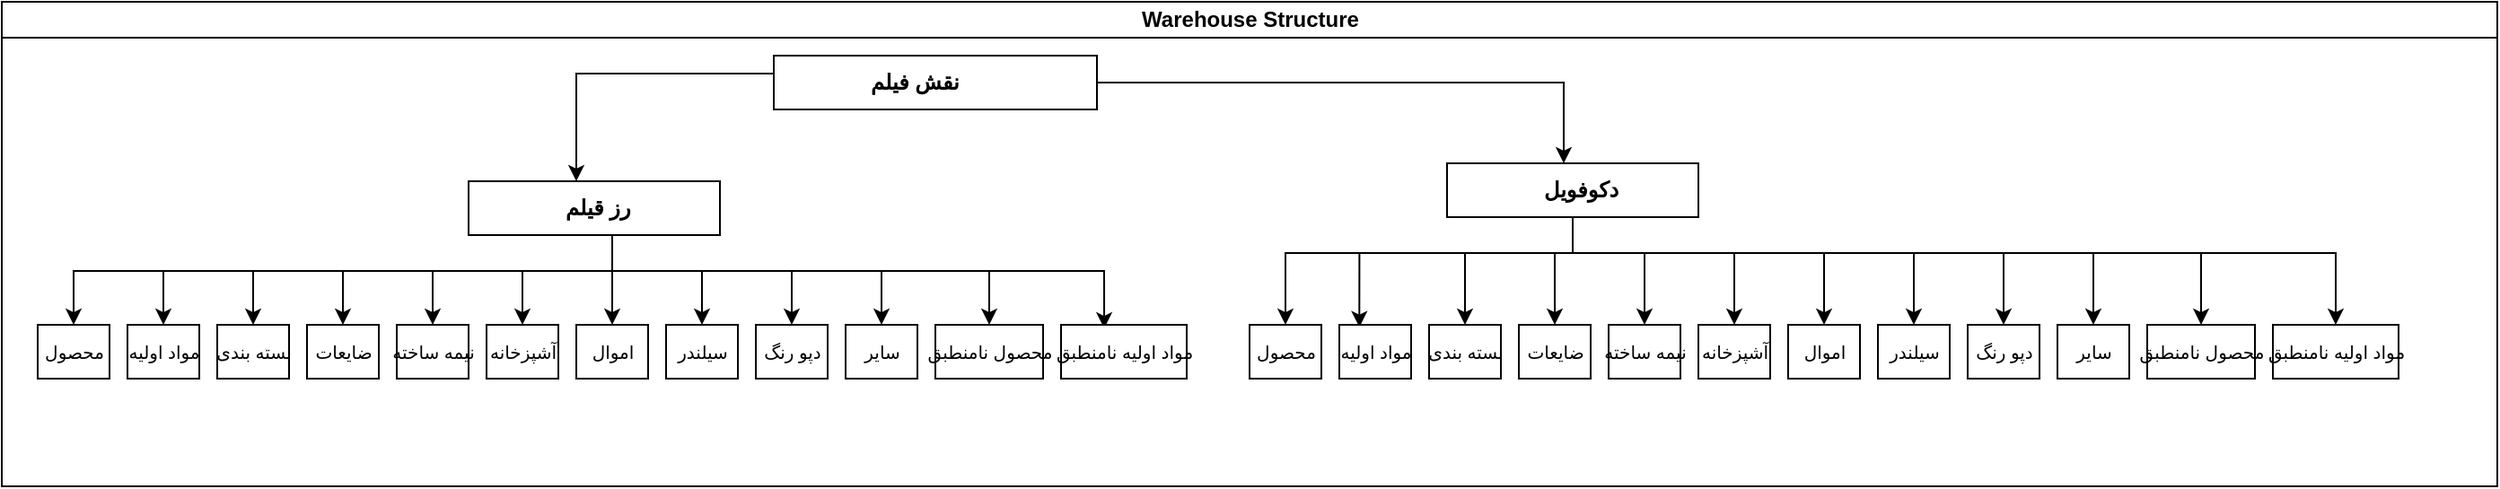 <mxfile version="20.6.0" type="github">
  <diagram id="prtHgNgQTEPvFCAcTncT" name="Page-1">
    <mxGraphModel dx="1166" dy="507" grid="1" gridSize="10" guides="1" tooltips="1" connect="1" arrows="1" fold="1" page="1" pageScale="1" pageWidth="827" pageHeight="1169" math="0" shadow="0">
      <root>
        <mxCell id="0" />
        <mxCell id="1" parent="0" />
        <mxCell id="dNxyNK7c78bLwvsdeMH5-11" value="Warehouse Structure" style="swimlane;html=1;startSize=20;horizontal=1;containerType=tree;glass=0;" parent="1" vertex="1">
          <mxGeometry x="160" y="70" width="1390" height="270" as="geometry" />
        </mxCell>
        <mxCell id="FReDGIjetmC7sDtpQ-uE-10" style="edgeStyle=orthogonalEdgeStyle;rounded=0;orthogonalLoop=1;jettySize=auto;html=1;" edge="1" parent="dNxyNK7c78bLwvsdeMH5-11" source="dNxyNK7c78bLwvsdeMH5-12" target="FReDGIjetmC7sDtpQ-uE-8">
          <mxGeometry relative="1" as="geometry">
            <Array as="points">
              <mxPoint x="320" y="40" />
            </Array>
          </mxGeometry>
        </mxCell>
        <mxCell id="FReDGIjetmC7sDtpQ-uE-93" style="edgeStyle=orthogonalEdgeStyle;rounded=0;orthogonalLoop=1;jettySize=auto;html=1;fontSize=10;" edge="1" parent="dNxyNK7c78bLwvsdeMH5-11" source="dNxyNK7c78bLwvsdeMH5-12" target="FReDGIjetmC7sDtpQ-uE-68">
          <mxGeometry relative="1" as="geometry">
            <Array as="points">
              <mxPoint x="870" y="45" />
            </Array>
          </mxGeometry>
        </mxCell>
        <UserObject label="نقش فیلم" name="Tessa Miller" position="CFO" location="Office 1" email="me@example.com" placeholders="1" link="https://www.draw.io" id="dNxyNK7c78bLwvsdeMH5-12">
          <mxCell style="label;image=https://cdn3.iconfinder.com/data/icons/user-avatars-1/512/users-3-128.png;whiteSpace=wrap;html=1;rounded=0;glass=0;treeMoving=1;treeFolding=1;" parent="dNxyNK7c78bLwvsdeMH5-11" vertex="1">
            <mxGeometry x="430" y="30" width="180" height="30" as="geometry" />
          </mxCell>
        </UserObject>
        <mxCell id="FReDGIjetmC7sDtpQ-uE-52" style="edgeStyle=orthogonalEdgeStyle;rounded=0;orthogonalLoop=1;jettySize=auto;html=1;entryX=0.363;entryY=0.067;entryDx=0;entryDy=0;entryPerimeter=0;fontSize=10;" edge="1" parent="dNxyNK7c78bLwvsdeMH5-11" source="FReDGIjetmC7sDtpQ-uE-8" target="FReDGIjetmC7sDtpQ-uE-51">
          <mxGeometry relative="1" as="geometry">
            <Array as="points">
              <mxPoint x="340" y="150" />
              <mxPoint x="614" y="150" />
            </Array>
          </mxGeometry>
        </mxCell>
        <mxCell id="FReDGIjetmC7sDtpQ-uE-53" style="edgeStyle=orthogonalEdgeStyle;rounded=0;orthogonalLoop=1;jettySize=auto;html=1;fontSize=10;" edge="1" parent="dNxyNK7c78bLwvsdeMH5-11" source="FReDGIjetmC7sDtpQ-uE-8" target="FReDGIjetmC7sDtpQ-uE-36">
          <mxGeometry relative="1" as="geometry">
            <Array as="points">
              <mxPoint x="340" y="150" />
              <mxPoint x="550" y="150" />
            </Array>
          </mxGeometry>
        </mxCell>
        <mxCell id="FReDGIjetmC7sDtpQ-uE-54" style="edgeStyle=orthogonalEdgeStyle;rounded=0;orthogonalLoop=1;jettySize=auto;html=1;fontSize=10;" edge="1" parent="dNxyNK7c78bLwvsdeMH5-11" source="FReDGIjetmC7sDtpQ-uE-8" target="FReDGIjetmC7sDtpQ-uE-44">
          <mxGeometry relative="1" as="geometry">
            <Array as="points">
              <mxPoint x="340" y="150" />
              <mxPoint x="490" y="150" />
            </Array>
          </mxGeometry>
        </mxCell>
        <mxCell id="FReDGIjetmC7sDtpQ-uE-55" style="edgeStyle=orthogonalEdgeStyle;rounded=0;orthogonalLoop=1;jettySize=auto;html=1;fontSize=10;" edge="1" parent="dNxyNK7c78bLwvsdeMH5-11" source="FReDGIjetmC7sDtpQ-uE-8" target="FReDGIjetmC7sDtpQ-uE-43">
          <mxGeometry relative="1" as="geometry">
            <Array as="points">
              <mxPoint x="340" y="150" />
              <mxPoint x="440" y="150" />
            </Array>
          </mxGeometry>
        </mxCell>
        <mxCell id="FReDGIjetmC7sDtpQ-uE-56" style="edgeStyle=orthogonalEdgeStyle;rounded=0;orthogonalLoop=1;jettySize=auto;html=1;fontSize=10;" edge="1" parent="dNxyNK7c78bLwvsdeMH5-11" source="FReDGIjetmC7sDtpQ-uE-8" target="FReDGIjetmC7sDtpQ-uE-42">
          <mxGeometry relative="1" as="geometry">
            <Array as="points">
              <mxPoint x="340" y="150" />
              <mxPoint x="390" y="150" />
            </Array>
          </mxGeometry>
        </mxCell>
        <mxCell id="FReDGIjetmC7sDtpQ-uE-59" style="edgeStyle=orthogonalEdgeStyle;rounded=0;orthogonalLoop=1;jettySize=auto;html=1;fontSize=10;" edge="1" parent="dNxyNK7c78bLwvsdeMH5-11" source="FReDGIjetmC7sDtpQ-uE-8" target="FReDGIjetmC7sDtpQ-uE-40">
          <mxGeometry relative="1" as="geometry">
            <Array as="points">
              <mxPoint x="340" y="140" />
              <mxPoint x="340" y="140" />
            </Array>
          </mxGeometry>
        </mxCell>
        <mxCell id="FReDGIjetmC7sDtpQ-uE-60" style="edgeStyle=orthogonalEdgeStyle;rounded=0;orthogonalLoop=1;jettySize=auto;html=1;fontSize=10;" edge="1" parent="dNxyNK7c78bLwvsdeMH5-11" source="FReDGIjetmC7sDtpQ-uE-8" target="FReDGIjetmC7sDtpQ-uE-39">
          <mxGeometry relative="1" as="geometry">
            <Array as="points">
              <mxPoint x="340" y="150" />
              <mxPoint x="290" y="150" />
            </Array>
          </mxGeometry>
        </mxCell>
        <mxCell id="FReDGIjetmC7sDtpQ-uE-61" style="edgeStyle=orthogonalEdgeStyle;rounded=0;orthogonalLoop=1;jettySize=auto;html=1;fontSize=10;" edge="1" parent="dNxyNK7c78bLwvsdeMH5-11" source="FReDGIjetmC7sDtpQ-uE-8" target="FReDGIjetmC7sDtpQ-uE-38">
          <mxGeometry relative="1" as="geometry">
            <Array as="points">
              <mxPoint x="340" y="150" />
              <mxPoint x="240" y="150" />
            </Array>
          </mxGeometry>
        </mxCell>
        <mxCell id="FReDGIjetmC7sDtpQ-uE-62" style="edgeStyle=orthogonalEdgeStyle;rounded=0;orthogonalLoop=1;jettySize=auto;html=1;fontSize=10;" edge="1" parent="dNxyNK7c78bLwvsdeMH5-11" source="FReDGIjetmC7sDtpQ-uE-8" target="FReDGIjetmC7sDtpQ-uE-37">
          <mxGeometry relative="1" as="geometry">
            <Array as="points">
              <mxPoint x="340" y="150" />
              <mxPoint x="190" y="150" />
            </Array>
          </mxGeometry>
        </mxCell>
        <mxCell id="FReDGIjetmC7sDtpQ-uE-63" style="edgeStyle=orthogonalEdgeStyle;rounded=0;orthogonalLoop=1;jettySize=auto;html=1;fontSize=10;" edge="1" parent="dNxyNK7c78bLwvsdeMH5-11" source="FReDGIjetmC7sDtpQ-uE-8" target="FReDGIjetmC7sDtpQ-uE-35">
          <mxGeometry relative="1" as="geometry">
            <Array as="points">
              <mxPoint x="340" y="150" />
              <mxPoint x="140" y="150" />
            </Array>
          </mxGeometry>
        </mxCell>
        <mxCell id="FReDGIjetmC7sDtpQ-uE-64" style="edgeStyle=orthogonalEdgeStyle;rounded=0;orthogonalLoop=1;jettySize=auto;html=1;fontSize=10;" edge="1" parent="dNxyNK7c78bLwvsdeMH5-11" source="FReDGIjetmC7sDtpQ-uE-8" target="FReDGIjetmC7sDtpQ-uE-34">
          <mxGeometry relative="1" as="geometry">
            <Array as="points">
              <mxPoint x="340" y="150" />
              <mxPoint x="90" y="150" />
            </Array>
          </mxGeometry>
        </mxCell>
        <mxCell id="FReDGIjetmC7sDtpQ-uE-65" style="edgeStyle=orthogonalEdgeStyle;rounded=0;orthogonalLoop=1;jettySize=auto;html=1;fontSize=10;" edge="1" parent="dNxyNK7c78bLwvsdeMH5-11" source="FReDGIjetmC7sDtpQ-uE-8" target="FReDGIjetmC7sDtpQ-uE-33">
          <mxGeometry relative="1" as="geometry">
            <Array as="points">
              <mxPoint x="340" y="150" />
              <mxPoint x="40" y="150" />
            </Array>
          </mxGeometry>
        </mxCell>
        <UserObject label="رز قیلم" name="Alison Donovan" position="System Admin" location="Office 3" email="me@example.com" placeholders="1" link="https://www.draw.io" id="FReDGIjetmC7sDtpQ-uE-8">
          <mxCell style="label;image=https://cdn3.iconfinder.com/data/icons/user-avatars-1/512/users-2-128.png;whiteSpace=wrap;html=1;rounded=0;glass=0;" vertex="1" parent="dNxyNK7c78bLwvsdeMH5-11">
            <mxGeometry x="260" y="100" width="140" height="30" as="geometry" />
          </mxCell>
        </UserObject>
        <UserObject label="&lt;div style=&quot;&quot;&gt;&lt;br&gt;&lt;/div&gt;" name="Alison Donovan" position="System Admin" location="Office 3" email="me@example.com" placeholders="1" link="https://www.draw.io" id="FReDGIjetmC7sDtpQ-uE-14">
          <mxCell style="label;image=https://cdn3.iconfinder.com/data/icons/user-avatars-1/512/users-2-128.png;whiteSpace=wrap;html=1;rounded=0;glass=0;align=left;" vertex="1" parent="dNxyNK7c78bLwvsdeMH5-11">
            <mxGeometry x="370" y="180" width="40" height="30" as="geometry" />
          </mxCell>
        </UserObject>
        <UserObject label="&lt;div style=&quot;&quot;&gt;&lt;br&gt;&lt;/div&gt;" name="Alison Donovan" position="System Admin" location="Office 3" email="me@example.com" placeholders="1" link="https://www.draw.io" id="FReDGIjetmC7sDtpQ-uE-16">
          <mxCell style="label;image=https://cdn3.iconfinder.com/data/icons/user-avatars-1/512/users-2-128.png;whiteSpace=wrap;html=1;rounded=0;glass=0;align=left;" vertex="1" parent="dNxyNK7c78bLwvsdeMH5-11">
            <mxGeometry x="270" y="180" width="40" height="30" as="geometry" />
          </mxCell>
        </UserObject>
        <UserObject label="&lt;div style=&quot;&quot;&gt;&lt;br&gt;&lt;/div&gt;" name="Alison Donovan" position="System Admin" location="Office 3" email="me@example.com" placeholders="1" link="https://www.draw.io" id="FReDGIjetmC7sDtpQ-uE-17">
          <mxCell style="label;image=https://cdn3.iconfinder.com/data/icons/user-avatars-1/512/users-2-128.png;whiteSpace=wrap;html=1;rounded=0;glass=0;align=left;" vertex="1" parent="dNxyNK7c78bLwvsdeMH5-11">
            <mxGeometry x="220" y="180" width="40" height="30" as="geometry" />
          </mxCell>
        </UserObject>
        <UserObject label="&lt;div style=&quot;&quot;&gt;&lt;br&gt;&lt;/div&gt;" name="Alison Donovan" position="System Admin" location="Office 3" email="me@example.com" placeholders="1" link="https://www.draw.io" id="FReDGIjetmC7sDtpQ-uE-18">
          <mxCell style="label;image=https://cdn3.iconfinder.com/data/icons/user-avatars-1/512/users-2-128.png;whiteSpace=wrap;html=1;rounded=0;glass=0;align=left;" vertex="1" parent="dNxyNK7c78bLwvsdeMH5-11">
            <mxGeometry x="170" y="180" width="40" height="30" as="geometry" />
          </mxCell>
        </UserObject>
        <UserObject label="&lt;div style=&quot;&quot;&gt;&lt;br&gt;&lt;/div&gt;" name="Alison Donovan" position="System Admin" location="Office 3" email="me@example.com" placeholders="1" link="https://www.draw.io" id="FReDGIjetmC7sDtpQ-uE-19">
          <mxCell style="label;image=https://cdn3.iconfinder.com/data/icons/user-avatars-1/512/users-2-128.png;whiteSpace=wrap;html=1;rounded=0;glass=0;align=left;" vertex="1" parent="dNxyNK7c78bLwvsdeMH5-11">
            <mxGeometry x="120" y="180" width="40" height="30" as="geometry" />
          </mxCell>
        </UserObject>
        <UserObject label="&lt;div style=&quot;&quot;&gt;&lt;br&gt;&lt;/div&gt;" name="Alison Donovan" position="System Admin" location="Office 3" email="me@example.com" placeholders="1" link="https://www.draw.io" id="FReDGIjetmC7sDtpQ-uE-20">
          <mxCell style="label;image=https://cdn3.iconfinder.com/data/icons/user-avatars-1/512/users-2-128.png;whiteSpace=wrap;html=1;rounded=0;glass=0;align=left;" vertex="1" parent="dNxyNK7c78bLwvsdeMH5-11">
            <mxGeometry x="70" y="180" width="40" height="30" as="geometry" />
          </mxCell>
        </UserObject>
        <UserObject label="&lt;div style=&quot;&quot;&gt;&lt;br&gt;&lt;/div&gt;" name="Alison Donovan" position="System Admin" location="Office 3" email="me@example.com" placeholders="1" link="https://www.draw.io" id="FReDGIjetmC7sDtpQ-uE-21">
          <mxCell style="label;image=https://cdn3.iconfinder.com/data/icons/user-avatars-1/512/users-2-128.png;whiteSpace=wrap;html=1;rounded=0;glass=0;align=left;" vertex="1" parent="dNxyNK7c78bLwvsdeMH5-11">
            <mxGeometry x="420" y="180" width="40" height="30" as="geometry" />
          </mxCell>
        </UserObject>
        <UserObject label="&lt;div style=&quot;&quot;&gt;&lt;br&gt;&lt;/div&gt;" name="Alison Donovan" position="System Admin" location="Office 3" email="me@example.com" placeholders="1" link="https://www.draw.io" id="FReDGIjetmC7sDtpQ-uE-22">
          <mxCell style="label;image=https://cdn3.iconfinder.com/data/icons/user-avatars-1/512/users-2-128.png;whiteSpace=wrap;html=1;rounded=0;glass=0;align=left;" vertex="1" parent="dNxyNK7c78bLwvsdeMH5-11">
            <mxGeometry x="470" y="180" width="40" height="30" as="geometry" />
          </mxCell>
        </UserObject>
        <UserObject label="&lt;div style=&quot;&quot;&gt;&lt;br&gt;&lt;/div&gt;" name="Alison Donovan" position="System Admin" location="Office 3" email="me@example.com" placeholders="1" link="https://www.draw.io" id="FReDGIjetmC7sDtpQ-uE-24">
          <mxCell style="label;image=https://cdn3.iconfinder.com/data/icons/user-avatars-1/512/users-2-128.png;whiteSpace=wrap;html=1;rounded=0;glass=0;align=left;" vertex="1" parent="dNxyNK7c78bLwvsdeMH5-11">
            <mxGeometry x="520" y="180" width="60" height="30" as="geometry" />
          </mxCell>
        </UserObject>
        <UserObject label="&lt;div style=&quot;&quot;&gt;&lt;br&gt;&lt;/div&gt;" name="Alison Donovan" position="System Admin" location="Office 3" email="me@example.com" placeholders="1" link="https://www.draw.io" id="FReDGIjetmC7sDtpQ-uE-30">
          <mxCell style="label;image=https://cdn3.iconfinder.com/data/icons/user-avatars-1/512/users-2-128.png;whiteSpace=wrap;html=1;rounded=0;glass=0;align=left;" vertex="1" parent="dNxyNK7c78bLwvsdeMH5-11">
            <mxGeometry x="320" y="180" width="40" height="30" as="geometry" />
          </mxCell>
        </UserObject>
        <UserObject label="&lt;div style=&quot;&quot;&gt;&lt;br&gt;&lt;/div&gt;" name="Alison Donovan" position="System Admin" location="Office 3" email="me@example.com" placeholders="1" link="https://www.draw.io" id="FReDGIjetmC7sDtpQ-uE-31">
          <mxCell style="label;image=https://cdn3.iconfinder.com/data/icons/user-avatars-1/512/users-2-128.png;whiteSpace=wrap;html=1;rounded=0;glass=0;align=left;" vertex="1" parent="dNxyNK7c78bLwvsdeMH5-11">
            <mxGeometry x="20" y="180" width="40" height="30" as="geometry" />
          </mxCell>
        </UserObject>
        <mxCell id="FReDGIjetmC7sDtpQ-uE-33" value="&lt;font style=&quot;font-size: 10px;&quot;&gt;محصول&lt;/font&gt;" style="text;html=1;align=center;verticalAlign=middle;resizable=0;points=[];autosize=1;strokeColor=none;fillColor=none;" vertex="1" parent="dNxyNK7c78bLwvsdeMH5-11">
          <mxGeometry x="15" y="180" width="50" height="30" as="geometry" />
        </mxCell>
        <mxCell id="FReDGIjetmC7sDtpQ-uE-34" value="مواد اولیه" style="text;html=1;align=center;verticalAlign=middle;resizable=0;points=[];autosize=1;strokeColor=none;fillColor=none;fontSize=10;" vertex="1" parent="dNxyNK7c78bLwvsdeMH5-11">
          <mxGeometry x="65" y="180" width="50" height="30" as="geometry" />
        </mxCell>
        <mxCell id="FReDGIjetmC7sDtpQ-uE-35" value="بسته بندی" style="text;html=1;align=center;verticalAlign=middle;resizable=0;points=[];autosize=1;strokeColor=none;fillColor=none;fontSize=10;" vertex="1" parent="dNxyNK7c78bLwvsdeMH5-11">
          <mxGeometry x="115" y="180" width="50" height="30" as="geometry" />
        </mxCell>
        <mxCell id="FReDGIjetmC7sDtpQ-uE-36" value="محصول نامنطبق" style="text;html=1;align=center;verticalAlign=middle;resizable=0;points=[];autosize=1;strokeColor=none;fillColor=none;fontSize=10;" vertex="1" parent="dNxyNK7c78bLwvsdeMH5-11">
          <mxGeometry x="510" y="180" width="80" height="30" as="geometry" />
        </mxCell>
        <mxCell id="FReDGIjetmC7sDtpQ-uE-37" value="ضایعات" style="text;html=1;align=center;verticalAlign=middle;resizable=0;points=[];autosize=1;strokeColor=none;fillColor=none;fontSize=10;" vertex="1" parent="dNxyNK7c78bLwvsdeMH5-11">
          <mxGeometry x="165" y="180" width="50" height="30" as="geometry" />
        </mxCell>
        <mxCell id="FReDGIjetmC7sDtpQ-uE-38" value="نیمه ساخته" style="text;html=1;align=center;verticalAlign=middle;resizable=0;points=[];autosize=1;strokeColor=none;fillColor=none;fontSize=10;" vertex="1" parent="dNxyNK7c78bLwvsdeMH5-11">
          <mxGeometry x="210" y="180" width="60" height="30" as="geometry" />
        </mxCell>
        <mxCell id="FReDGIjetmC7sDtpQ-uE-39" value="آشپزخانه" style="text;html=1;align=center;verticalAlign=middle;resizable=0;points=[];autosize=1;strokeColor=none;fillColor=none;fontSize=10;" vertex="1" parent="dNxyNK7c78bLwvsdeMH5-11">
          <mxGeometry x="265" y="180" width="50" height="30" as="geometry" />
        </mxCell>
        <mxCell id="FReDGIjetmC7sDtpQ-uE-40" value="اموال" style="text;html=1;align=center;verticalAlign=middle;resizable=0;points=[];autosize=1;strokeColor=none;fillColor=none;fontSize=10;" vertex="1" parent="dNxyNK7c78bLwvsdeMH5-11">
          <mxGeometry x="320" y="180" width="40" height="30" as="geometry" />
        </mxCell>
        <mxCell id="FReDGIjetmC7sDtpQ-uE-42" value="سیلندر" style="text;html=1;align=center;verticalAlign=middle;resizable=0;points=[];autosize=1;strokeColor=none;fillColor=none;fontSize=10;" vertex="1" parent="dNxyNK7c78bLwvsdeMH5-11">
          <mxGeometry x="370" y="180" width="40" height="30" as="geometry" />
        </mxCell>
        <mxCell id="FReDGIjetmC7sDtpQ-uE-43" value="دپو رنگ" style="text;html=1;align=center;verticalAlign=middle;resizable=0;points=[];autosize=1;strokeColor=none;fillColor=none;fontSize=10;" vertex="1" parent="dNxyNK7c78bLwvsdeMH5-11">
          <mxGeometry x="415" y="180" width="50" height="30" as="geometry" />
        </mxCell>
        <mxCell id="FReDGIjetmC7sDtpQ-uE-44" value="سایر" style="text;html=1;align=center;verticalAlign=middle;resizable=0;points=[];autosize=1;strokeColor=none;fillColor=none;fontSize=10;" vertex="1" parent="dNxyNK7c78bLwvsdeMH5-11">
          <mxGeometry x="470" y="180" width="40" height="30" as="geometry" />
        </mxCell>
        <mxCell id="FReDGIjetmC7sDtpQ-uE-50" value="" style="rounded=0;whiteSpace=wrap;html=1;fontSize=10;" vertex="1" parent="dNxyNK7c78bLwvsdeMH5-11">
          <mxGeometry x="590" y="180" width="70" height="30" as="geometry" />
        </mxCell>
        <mxCell id="FReDGIjetmC7sDtpQ-uE-51" value="مواد اولیه نامنطبق" style="text;html=1;align=center;verticalAlign=middle;resizable=0;points=[];autosize=1;strokeColor=none;fillColor=none;fontSize=10;" vertex="1" parent="dNxyNK7c78bLwvsdeMH5-11">
          <mxGeometry x="585" y="180" width="80" height="30" as="geometry" />
        </mxCell>
        <mxCell id="FReDGIjetmC7sDtpQ-uE-94" style="edgeStyle=orthogonalEdgeStyle;rounded=0;orthogonalLoop=1;jettySize=auto;html=1;fontSize=10;" edge="1" parent="dNxyNK7c78bLwvsdeMH5-11" source="FReDGIjetmC7sDtpQ-uE-68" target="FReDGIjetmC7sDtpQ-uE-80">
          <mxGeometry relative="1" as="geometry">
            <Array as="points">
              <mxPoint x="875" y="140" />
              <mxPoint x="715" y="140" />
            </Array>
          </mxGeometry>
        </mxCell>
        <mxCell id="FReDGIjetmC7sDtpQ-uE-95" style="edgeStyle=orthogonalEdgeStyle;rounded=0;orthogonalLoop=1;jettySize=auto;html=1;entryX=0.323;entryY=0.044;entryDx=0;entryDy=0;entryPerimeter=0;fontSize=10;" edge="1" parent="dNxyNK7c78bLwvsdeMH5-11" source="FReDGIjetmC7sDtpQ-uE-68" target="FReDGIjetmC7sDtpQ-uE-81">
          <mxGeometry relative="1" as="geometry">
            <Array as="points">
              <mxPoint x="875" y="140" />
              <mxPoint x="756" y="140" />
            </Array>
          </mxGeometry>
        </mxCell>
        <mxCell id="FReDGIjetmC7sDtpQ-uE-96" style="edgeStyle=orthogonalEdgeStyle;rounded=0;orthogonalLoop=1;jettySize=auto;html=1;fontSize=10;" edge="1" parent="dNxyNK7c78bLwvsdeMH5-11" source="FReDGIjetmC7sDtpQ-uE-68" target="FReDGIjetmC7sDtpQ-uE-82">
          <mxGeometry relative="1" as="geometry">
            <Array as="points">
              <mxPoint x="875" y="140" />
              <mxPoint x="815" y="140" />
            </Array>
          </mxGeometry>
        </mxCell>
        <mxCell id="FReDGIjetmC7sDtpQ-uE-97" style="edgeStyle=orthogonalEdgeStyle;rounded=0;orthogonalLoop=1;jettySize=auto;html=1;fontSize=10;" edge="1" parent="dNxyNK7c78bLwvsdeMH5-11" source="FReDGIjetmC7sDtpQ-uE-68" target="FReDGIjetmC7sDtpQ-uE-84">
          <mxGeometry relative="1" as="geometry">
            <Array as="points">
              <mxPoint x="875" y="140" />
              <mxPoint x="865" y="140" />
            </Array>
          </mxGeometry>
        </mxCell>
        <mxCell id="FReDGIjetmC7sDtpQ-uE-98" style="edgeStyle=orthogonalEdgeStyle;rounded=0;orthogonalLoop=1;jettySize=auto;html=1;entryX=0.5;entryY=0;entryDx=0;entryDy=0;fontSize=10;" edge="1" parent="dNxyNK7c78bLwvsdeMH5-11" source="FReDGIjetmC7sDtpQ-uE-68" target="FReDGIjetmC7sDtpQ-uE-71">
          <mxGeometry relative="1" as="geometry">
            <Array as="points">
              <mxPoint x="875" y="140" />
              <mxPoint x="915" y="140" />
            </Array>
          </mxGeometry>
        </mxCell>
        <mxCell id="FReDGIjetmC7sDtpQ-uE-99" style="edgeStyle=orthogonalEdgeStyle;rounded=0;orthogonalLoop=1;jettySize=auto;html=1;fontSize=10;" edge="1" parent="dNxyNK7c78bLwvsdeMH5-11" source="FReDGIjetmC7sDtpQ-uE-68" target="FReDGIjetmC7sDtpQ-uE-86">
          <mxGeometry relative="1" as="geometry">
            <Array as="points">
              <mxPoint x="875" y="140" />
              <mxPoint x="965" y="140" />
            </Array>
          </mxGeometry>
        </mxCell>
        <mxCell id="FReDGIjetmC7sDtpQ-uE-100" style="edgeStyle=orthogonalEdgeStyle;rounded=0;orthogonalLoop=1;jettySize=auto;html=1;fontSize=10;" edge="1" parent="dNxyNK7c78bLwvsdeMH5-11" source="FReDGIjetmC7sDtpQ-uE-68" target="FReDGIjetmC7sDtpQ-uE-87">
          <mxGeometry relative="1" as="geometry">
            <Array as="points">
              <mxPoint x="875" y="140" />
              <mxPoint x="1015" y="140" />
            </Array>
          </mxGeometry>
        </mxCell>
        <mxCell id="FReDGIjetmC7sDtpQ-uE-101" style="edgeStyle=orthogonalEdgeStyle;rounded=0;orthogonalLoop=1;jettySize=auto;html=1;entryX=0.5;entryY=0;entryDx=0;entryDy=0;fontSize=10;" edge="1" parent="dNxyNK7c78bLwvsdeMH5-11" source="FReDGIjetmC7sDtpQ-uE-68" target="FReDGIjetmC7sDtpQ-uE-69">
          <mxGeometry relative="1" as="geometry">
            <Array as="points">
              <mxPoint x="875" y="140" />
              <mxPoint x="1065" y="140" />
            </Array>
          </mxGeometry>
        </mxCell>
        <mxCell id="FReDGIjetmC7sDtpQ-uE-102" style="edgeStyle=orthogonalEdgeStyle;rounded=0;orthogonalLoop=1;jettySize=auto;html=1;entryX=0.5;entryY=0;entryDx=0;entryDy=0;fontSize=10;" edge="1" parent="dNxyNK7c78bLwvsdeMH5-11" source="FReDGIjetmC7sDtpQ-uE-68" target="FReDGIjetmC7sDtpQ-uE-75">
          <mxGeometry relative="1" as="geometry">
            <Array as="points">
              <mxPoint x="875" y="140" />
              <mxPoint x="1115" y="140" />
            </Array>
          </mxGeometry>
        </mxCell>
        <mxCell id="FReDGIjetmC7sDtpQ-uE-103" style="edgeStyle=orthogonalEdgeStyle;rounded=0;orthogonalLoop=1;jettySize=auto;html=1;fontSize=10;" edge="1" parent="dNxyNK7c78bLwvsdeMH5-11" source="FReDGIjetmC7sDtpQ-uE-68" target="FReDGIjetmC7sDtpQ-uE-90">
          <mxGeometry relative="1" as="geometry">
            <Array as="points">
              <mxPoint x="875" y="140" />
              <mxPoint x="1165" y="140" />
            </Array>
          </mxGeometry>
        </mxCell>
        <mxCell id="FReDGIjetmC7sDtpQ-uE-104" style="edgeStyle=orthogonalEdgeStyle;rounded=0;orthogonalLoop=1;jettySize=auto;html=1;fontSize=10;" edge="1" parent="dNxyNK7c78bLwvsdeMH5-11" source="FReDGIjetmC7sDtpQ-uE-68" target="FReDGIjetmC7sDtpQ-uE-83">
          <mxGeometry relative="1" as="geometry">
            <Array as="points">
              <mxPoint x="875" y="140" />
              <mxPoint x="1225" y="140" />
            </Array>
          </mxGeometry>
        </mxCell>
        <mxCell id="FReDGIjetmC7sDtpQ-uE-105" style="edgeStyle=orthogonalEdgeStyle;rounded=0;orthogonalLoop=1;jettySize=auto;html=1;fontSize=10;" edge="1" parent="dNxyNK7c78bLwvsdeMH5-11" source="FReDGIjetmC7sDtpQ-uE-68" target="FReDGIjetmC7sDtpQ-uE-92">
          <mxGeometry relative="1" as="geometry">
            <Array as="points">
              <mxPoint x="875" y="140" />
              <mxPoint x="1300" y="140" />
            </Array>
          </mxGeometry>
        </mxCell>
        <UserObject label="دکوفویل" name="Alison Donovan" position="System Admin" location="Office 3" email="me@example.com" placeholders="1" link="https://www.draw.io" id="FReDGIjetmC7sDtpQ-uE-68">
          <mxCell style="label;image=https://cdn3.iconfinder.com/data/icons/user-avatars-1/512/users-2-128.png;whiteSpace=wrap;html=1;rounded=0;glass=0;" vertex="1" parent="dNxyNK7c78bLwvsdeMH5-11">
            <mxGeometry x="805" y="90" width="140" height="30" as="geometry" />
          </mxCell>
        </UserObject>
        <UserObject label="&lt;div style=&quot;&quot;&gt;&lt;br&gt;&lt;/div&gt;" name="Alison Donovan" position="System Admin" location="Office 3" email="me@example.com" placeholders="1" link="https://www.draw.io" id="FReDGIjetmC7sDtpQ-uE-69">
          <mxCell style="label;image=https://cdn3.iconfinder.com/data/icons/user-avatars-1/512/users-2-128.png;whiteSpace=wrap;html=1;rounded=0;glass=0;align=left;" vertex="1" parent="dNxyNK7c78bLwvsdeMH5-11">
            <mxGeometry x="1045" y="180" width="40" height="30" as="geometry" />
          </mxCell>
        </UserObject>
        <UserObject label="&lt;div style=&quot;&quot;&gt;&lt;br&gt;&lt;/div&gt;" name="Alison Donovan" position="System Admin" location="Office 3" email="me@example.com" placeholders="1" link="https://www.draw.io" id="FReDGIjetmC7sDtpQ-uE-70">
          <mxCell style="label;image=https://cdn3.iconfinder.com/data/icons/user-avatars-1/512/users-2-128.png;whiteSpace=wrap;html=1;rounded=0;glass=0;align=left;" vertex="1" parent="dNxyNK7c78bLwvsdeMH5-11">
            <mxGeometry x="945" y="180" width="40" height="30" as="geometry" />
          </mxCell>
        </UserObject>
        <UserObject label="&lt;div style=&quot;&quot;&gt;&lt;br&gt;&lt;/div&gt;" name="Alison Donovan" position="System Admin" location="Office 3" email="me@example.com" placeholders="1" link="https://www.draw.io" id="FReDGIjetmC7sDtpQ-uE-71">
          <mxCell style="label;image=https://cdn3.iconfinder.com/data/icons/user-avatars-1/512/users-2-128.png;whiteSpace=wrap;html=1;rounded=0;glass=0;align=left;" vertex="1" parent="dNxyNK7c78bLwvsdeMH5-11">
            <mxGeometry x="895" y="180" width="40" height="30" as="geometry" />
          </mxCell>
        </UserObject>
        <UserObject label="&lt;div style=&quot;&quot;&gt;&lt;br&gt;&lt;/div&gt;" name="Alison Donovan" position="System Admin" location="Office 3" email="me@example.com" placeholders="1" link="https://www.draw.io" id="FReDGIjetmC7sDtpQ-uE-72">
          <mxCell style="label;image=https://cdn3.iconfinder.com/data/icons/user-avatars-1/512/users-2-128.png;whiteSpace=wrap;html=1;rounded=0;glass=0;align=left;" vertex="1" parent="dNxyNK7c78bLwvsdeMH5-11">
            <mxGeometry x="845" y="180" width="40" height="30" as="geometry" />
          </mxCell>
        </UserObject>
        <UserObject label="&lt;div style=&quot;&quot;&gt;&lt;br&gt;&lt;/div&gt;" name="Alison Donovan" position="System Admin" location="Office 3" email="me@example.com" placeholders="1" link="https://www.draw.io" id="FReDGIjetmC7sDtpQ-uE-73">
          <mxCell style="label;image=https://cdn3.iconfinder.com/data/icons/user-avatars-1/512/users-2-128.png;whiteSpace=wrap;html=1;rounded=0;glass=0;align=left;" vertex="1" parent="dNxyNK7c78bLwvsdeMH5-11">
            <mxGeometry x="795" y="180" width="40" height="30" as="geometry" />
          </mxCell>
        </UserObject>
        <UserObject label="&lt;div style=&quot;&quot;&gt;&lt;br&gt;&lt;/div&gt;" name="Alison Donovan" position="System Admin" location="Office 3" email="me@example.com" placeholders="1" link="https://www.draw.io" id="FReDGIjetmC7sDtpQ-uE-74">
          <mxCell style="label;image=https://cdn3.iconfinder.com/data/icons/user-avatars-1/512/users-2-128.png;whiteSpace=wrap;html=1;rounded=0;glass=0;align=left;" vertex="1" parent="dNxyNK7c78bLwvsdeMH5-11">
            <mxGeometry x="745" y="180" width="40" height="30" as="geometry" />
          </mxCell>
        </UserObject>
        <UserObject label="&lt;div style=&quot;&quot;&gt;&lt;br&gt;&lt;/div&gt;" name="Alison Donovan" position="System Admin" location="Office 3" email="me@example.com" placeholders="1" link="https://www.draw.io" id="FReDGIjetmC7sDtpQ-uE-75">
          <mxCell style="label;image=https://cdn3.iconfinder.com/data/icons/user-avatars-1/512/users-2-128.png;whiteSpace=wrap;html=1;rounded=0;glass=0;align=left;" vertex="1" parent="dNxyNK7c78bLwvsdeMH5-11">
            <mxGeometry x="1095" y="180" width="40" height="30" as="geometry" />
          </mxCell>
        </UserObject>
        <UserObject label="&lt;div style=&quot;&quot;&gt;&lt;br&gt;&lt;/div&gt;" name="Alison Donovan" position="System Admin" location="Office 3" email="me@example.com" placeholders="1" link="https://www.draw.io" id="FReDGIjetmC7sDtpQ-uE-76">
          <mxCell style="label;image=https://cdn3.iconfinder.com/data/icons/user-avatars-1/512/users-2-128.png;whiteSpace=wrap;html=1;rounded=0;glass=0;align=left;" vertex="1" parent="dNxyNK7c78bLwvsdeMH5-11">
            <mxGeometry x="1145" y="180" width="40" height="30" as="geometry" />
          </mxCell>
        </UserObject>
        <UserObject label="&lt;div style=&quot;&quot;&gt;&lt;br&gt;&lt;/div&gt;" name="Alison Donovan" position="System Admin" location="Office 3" email="me@example.com" placeholders="1" link="https://www.draw.io" id="FReDGIjetmC7sDtpQ-uE-77">
          <mxCell style="label;image=https://cdn3.iconfinder.com/data/icons/user-avatars-1/512/users-2-128.png;whiteSpace=wrap;html=1;rounded=0;glass=0;align=left;" vertex="1" parent="dNxyNK7c78bLwvsdeMH5-11">
            <mxGeometry x="1195" y="180" width="60" height="30" as="geometry" />
          </mxCell>
        </UserObject>
        <UserObject label="&lt;div style=&quot;&quot;&gt;&lt;br&gt;&lt;/div&gt;" name="Alison Donovan" position="System Admin" location="Office 3" email="me@example.com" placeholders="1" link="https://www.draw.io" id="FReDGIjetmC7sDtpQ-uE-78">
          <mxCell style="label;image=https://cdn3.iconfinder.com/data/icons/user-avatars-1/512/users-2-128.png;whiteSpace=wrap;html=1;rounded=0;glass=0;align=left;" vertex="1" parent="dNxyNK7c78bLwvsdeMH5-11">
            <mxGeometry x="995" y="180" width="40" height="30" as="geometry" />
          </mxCell>
        </UserObject>
        <UserObject label="&lt;div style=&quot;&quot;&gt;&lt;br&gt;&lt;/div&gt;" name="Alison Donovan" position="System Admin" location="Office 3" email="me@example.com" placeholders="1" link="https://www.draw.io" id="FReDGIjetmC7sDtpQ-uE-79">
          <mxCell style="label;image=https://cdn3.iconfinder.com/data/icons/user-avatars-1/512/users-2-128.png;whiteSpace=wrap;html=1;rounded=0;glass=0;align=left;" vertex="1" parent="dNxyNK7c78bLwvsdeMH5-11">
            <mxGeometry x="695" y="180" width="40" height="30" as="geometry" />
          </mxCell>
        </UserObject>
        <mxCell id="FReDGIjetmC7sDtpQ-uE-80" value="&lt;font style=&quot;font-size: 10px;&quot;&gt;محصول&lt;/font&gt;" style="text;html=1;align=center;verticalAlign=middle;resizable=0;points=[];autosize=1;strokeColor=none;fillColor=none;" vertex="1" parent="dNxyNK7c78bLwvsdeMH5-11">
          <mxGeometry x="690" y="180" width="50" height="30" as="geometry" />
        </mxCell>
        <mxCell id="FReDGIjetmC7sDtpQ-uE-81" value="مواد اولیه" style="text;html=1;align=center;verticalAlign=middle;resizable=0;points=[];autosize=1;strokeColor=none;fillColor=none;fontSize=10;" vertex="1" parent="dNxyNK7c78bLwvsdeMH5-11">
          <mxGeometry x="740" y="180" width="50" height="30" as="geometry" />
        </mxCell>
        <mxCell id="FReDGIjetmC7sDtpQ-uE-82" value="بسته بندی" style="text;html=1;align=center;verticalAlign=middle;resizable=0;points=[];autosize=1;strokeColor=none;fillColor=none;fontSize=10;" vertex="1" parent="dNxyNK7c78bLwvsdeMH5-11">
          <mxGeometry x="790" y="180" width="50" height="30" as="geometry" />
        </mxCell>
        <mxCell id="FReDGIjetmC7sDtpQ-uE-83" value="محصول نامنطبق" style="text;html=1;align=center;verticalAlign=middle;resizable=0;points=[];autosize=1;strokeColor=none;fillColor=none;fontSize=10;" vertex="1" parent="dNxyNK7c78bLwvsdeMH5-11">
          <mxGeometry x="1185" y="180" width="80" height="30" as="geometry" />
        </mxCell>
        <mxCell id="FReDGIjetmC7sDtpQ-uE-84" value="ضایعات" style="text;html=1;align=center;verticalAlign=middle;resizable=0;points=[];autosize=1;strokeColor=none;fillColor=none;fontSize=10;" vertex="1" parent="dNxyNK7c78bLwvsdeMH5-11">
          <mxGeometry x="840" y="180" width="50" height="30" as="geometry" />
        </mxCell>
        <mxCell id="FReDGIjetmC7sDtpQ-uE-85" value="نیمه ساخته" style="text;html=1;align=center;verticalAlign=middle;resizable=0;points=[];autosize=1;strokeColor=none;fillColor=none;fontSize=10;" vertex="1" parent="dNxyNK7c78bLwvsdeMH5-11">
          <mxGeometry x="885" y="180" width="60" height="30" as="geometry" />
        </mxCell>
        <mxCell id="FReDGIjetmC7sDtpQ-uE-86" value="آشپزخانه" style="text;html=1;align=center;verticalAlign=middle;resizable=0;points=[];autosize=1;strokeColor=none;fillColor=none;fontSize=10;" vertex="1" parent="dNxyNK7c78bLwvsdeMH5-11">
          <mxGeometry x="940" y="180" width="50" height="30" as="geometry" />
        </mxCell>
        <mxCell id="FReDGIjetmC7sDtpQ-uE-87" value="اموال" style="text;html=1;align=center;verticalAlign=middle;resizable=0;points=[];autosize=1;strokeColor=none;fillColor=none;fontSize=10;" vertex="1" parent="dNxyNK7c78bLwvsdeMH5-11">
          <mxGeometry x="995" y="180" width="40" height="30" as="geometry" />
        </mxCell>
        <mxCell id="FReDGIjetmC7sDtpQ-uE-88" value="سیلندر" style="text;html=1;align=center;verticalAlign=middle;resizable=0;points=[];autosize=1;strokeColor=none;fillColor=none;fontSize=10;" vertex="1" parent="dNxyNK7c78bLwvsdeMH5-11">
          <mxGeometry x="1045" y="180" width="40" height="30" as="geometry" />
        </mxCell>
        <mxCell id="FReDGIjetmC7sDtpQ-uE-89" value="دپو رنگ" style="text;html=1;align=center;verticalAlign=middle;resizable=0;points=[];autosize=1;strokeColor=none;fillColor=none;fontSize=10;" vertex="1" parent="dNxyNK7c78bLwvsdeMH5-11">
          <mxGeometry x="1090" y="180" width="50" height="30" as="geometry" />
        </mxCell>
        <mxCell id="FReDGIjetmC7sDtpQ-uE-90" value="سایر" style="text;html=1;align=center;verticalAlign=middle;resizable=0;points=[];autosize=1;strokeColor=none;fillColor=none;fontSize=10;" vertex="1" parent="dNxyNK7c78bLwvsdeMH5-11">
          <mxGeometry x="1145" y="180" width="40" height="30" as="geometry" />
        </mxCell>
        <mxCell id="FReDGIjetmC7sDtpQ-uE-91" value="" style="rounded=0;whiteSpace=wrap;html=1;fontSize=10;" vertex="1" parent="dNxyNK7c78bLwvsdeMH5-11">
          <mxGeometry x="1265" y="180" width="70" height="30" as="geometry" />
        </mxCell>
        <mxCell id="FReDGIjetmC7sDtpQ-uE-92" value="مواد اولیه نامنطبق" style="text;html=1;align=center;verticalAlign=middle;resizable=0;points=[];autosize=1;strokeColor=none;fillColor=none;fontSize=10;" vertex="1" parent="dNxyNK7c78bLwvsdeMH5-11">
          <mxGeometry x="1260" y="180" width="80" height="30" as="geometry" />
        </mxCell>
      </root>
    </mxGraphModel>
  </diagram>
</mxfile>
